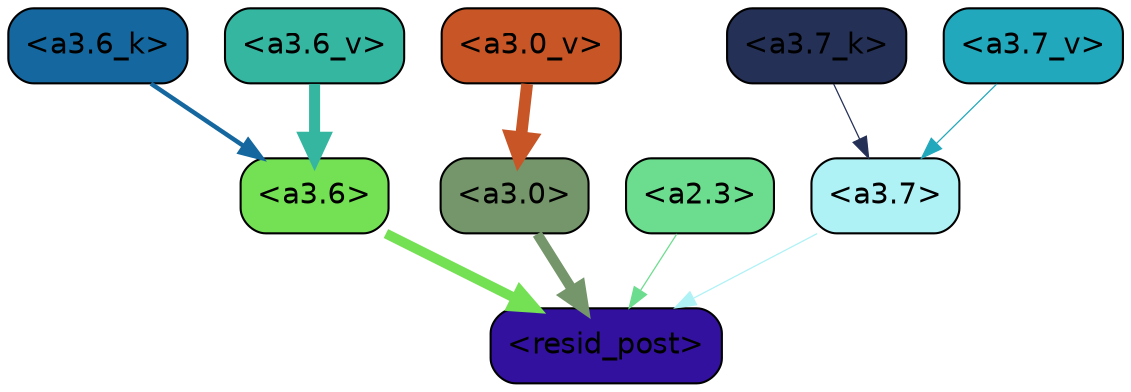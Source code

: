strict digraph "" {
	graph [bgcolor=transparent,
		layout=dot,
		overlap=false,
		splines=true
	];
	"<a3.7>"	[color=black,
		fillcolor="#aff2f6",
		fontname=Helvetica,
		shape=box,
		style="filled, rounded"];
	"<resid_post>"	[color=black,
		fillcolor="#32119f",
		fontname=Helvetica,
		shape=box,
		style="filled, rounded"];
	"<a3.7>" -> "<resid_post>"	[color="#aff2f6",
		penwidth=0.6];
	"<a3.6>"	[color=black,
		fillcolor="#74e053",
		fontname=Helvetica,
		shape=box,
		style="filled, rounded"];
	"<a3.6>" -> "<resid_post>"	[color="#74e053",
		penwidth=4.753257989883423];
	"<a3.0>"	[color=black,
		fillcolor="#75956a",
		fontname=Helvetica,
		shape=box,
		style="filled, rounded"];
	"<a3.0>" -> "<resid_post>"	[color="#75956a",
		penwidth=4.90053927898407];
	"<a2.3>"	[color=black,
		fillcolor="#6cdd8e",
		fontname=Helvetica,
		shape=box,
		style="filled, rounded"];
	"<a2.3>" -> "<resid_post>"	[color="#6cdd8e",
		penwidth=0.6];
	"<a3.7_k>"	[color=black,
		fillcolor="#253057",
		fontname=Helvetica,
		shape=box,
		style="filled, rounded"];
	"<a3.7_k>" -> "<a3.7>"	[color="#253057",
		penwidth=0.6];
	"<a3.6_k>"	[color=black,
		fillcolor="#15689f",
		fontname=Helvetica,
		shape=box,
		style="filled, rounded"];
	"<a3.6_k>" -> "<a3.6>"	[color="#15689f",
		penwidth=2.13908451795578];
	"<a3.7_v>"	[color=black,
		fillcolor="#21a8bc",
		fontname=Helvetica,
		shape=box,
		style="filled, rounded"];
	"<a3.7_v>" -> "<a3.7>"	[color="#21a8bc",
		penwidth=0.6];
	"<a3.6_v>"	[color=black,
		fillcolor="#35b6a1",
		fontname=Helvetica,
		shape=box,
		style="filled, rounded"];
	"<a3.6_v>" -> "<a3.6>"	[color="#35b6a1",
		penwidth=5.297133803367615];
	"<a3.0_v>"	[color=black,
		fillcolor="#c75525",
		fontname=Helvetica,
		shape=box,
		style="filled, rounded"];
	"<a3.0_v>" -> "<a3.0>"	[color="#c75525",
		penwidth=5.680712580680847];
}
